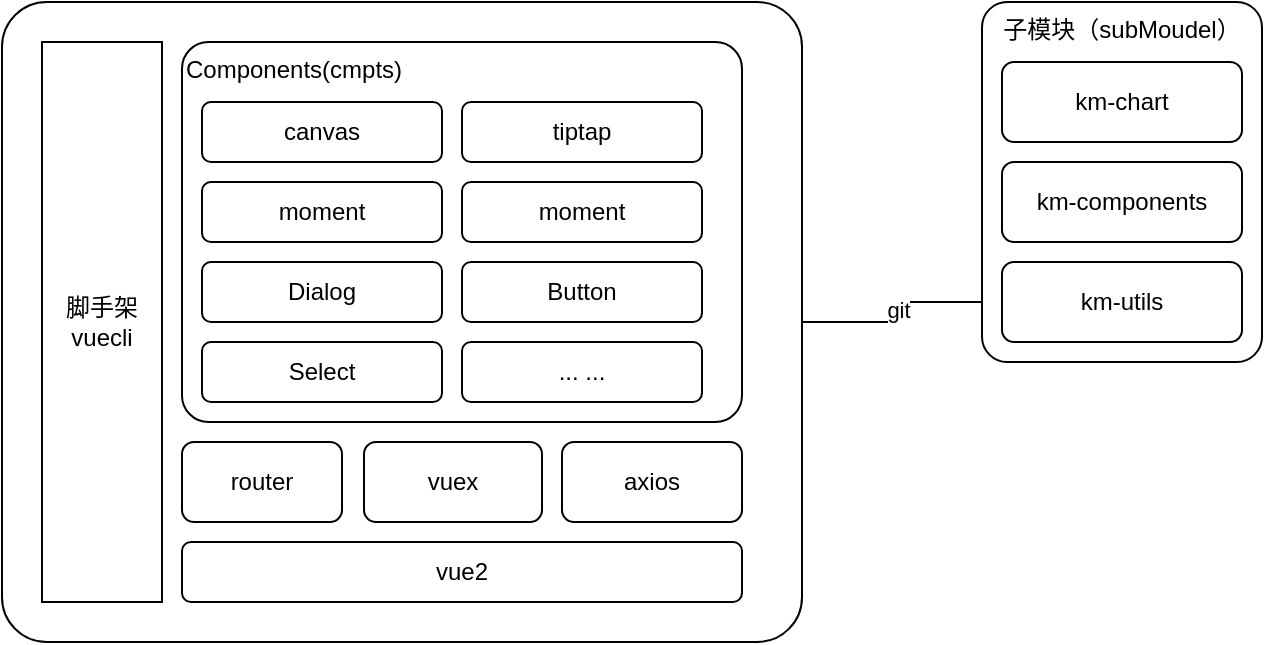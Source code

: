 <mxfile version="20.8.20" type="github">
  <diagram name="第 1 页" id="4eC4Y5nyNUY1-vNa9eZq">
    <mxGraphModel dx="779" dy="529" grid="1" gridSize="10" guides="1" tooltips="1" connect="1" arrows="1" fold="1" page="1" pageScale="1" pageWidth="827" pageHeight="1169" math="0" shadow="0">
      <root>
        <mxCell id="0" />
        <mxCell id="1" parent="0" />
        <mxCell id="RRpasaBn-W2yiy2G8w8B-14" value="" style="edgeStyle=orthogonalEdgeStyle;rounded=0;orthogonalLoop=1;jettySize=auto;html=1;" edge="1" parent="1" source="RRpasaBn-W2yiy2G8w8B-13" target="RRpasaBn-W2yiy2G8w8B-9">
          <mxGeometry relative="1" as="geometry" />
        </mxCell>
        <mxCell id="RRpasaBn-W2yiy2G8w8B-16" value="git" style="edgeLabel;html=1;align=center;verticalAlign=middle;resizable=0;points=[];" vertex="1" connectable="0" parent="RRpasaBn-W2yiy2G8w8B-14">
          <mxGeometry x="0.018" y="2" relative="1" as="geometry">
            <mxPoint as="offset" />
          </mxGeometry>
        </mxCell>
        <mxCell id="RRpasaBn-W2yiy2G8w8B-13" value="" style="rounded=1;whiteSpace=wrap;html=1;arcSize=7;" vertex="1" parent="1">
          <mxGeometry x="150" y="110" width="400" height="320" as="geometry" />
        </mxCell>
        <mxCell id="RRpasaBn-W2yiy2G8w8B-1" value="脚手架 vuecli" style="rounded=0;whiteSpace=wrap;html=1;" vertex="1" parent="1">
          <mxGeometry x="170" y="130" width="60" height="280" as="geometry" />
        </mxCell>
        <mxCell id="RRpasaBn-W2yiy2G8w8B-2" value="vue2" style="rounded=1;whiteSpace=wrap;html=1;" vertex="1" parent="1">
          <mxGeometry x="240" y="380" width="280" height="30" as="geometry" />
        </mxCell>
        <mxCell id="RRpasaBn-W2yiy2G8w8B-3" value="router" style="rounded=1;whiteSpace=wrap;html=1;" vertex="1" parent="1">
          <mxGeometry x="240" y="330" width="80" height="40" as="geometry" />
        </mxCell>
        <mxCell id="RRpasaBn-W2yiy2G8w8B-4" value="vuex" style="rounded=1;whiteSpace=wrap;html=1;" vertex="1" parent="1">
          <mxGeometry x="331" y="330" width="89" height="40" as="geometry" />
        </mxCell>
        <mxCell id="RRpasaBn-W2yiy2G8w8B-6" value="子模块（subMoudel）" style="rounded=1;whiteSpace=wrap;html=1;verticalAlign=top;arcSize=9;" vertex="1" parent="1">
          <mxGeometry x="640" y="110" width="140" height="180" as="geometry" />
        </mxCell>
        <mxCell id="RRpasaBn-W2yiy2G8w8B-7" value="km-chart" style="rounded=1;whiteSpace=wrap;html=1;" vertex="1" parent="1">
          <mxGeometry x="650" y="140" width="120" height="40" as="geometry" />
        </mxCell>
        <mxCell id="RRpasaBn-W2yiy2G8w8B-8" value="km-components" style="rounded=1;whiteSpace=wrap;html=1;" vertex="1" parent="1">
          <mxGeometry x="650" y="190" width="120" height="40" as="geometry" />
        </mxCell>
        <mxCell id="RRpasaBn-W2yiy2G8w8B-9" value="km-utils" style="rounded=1;whiteSpace=wrap;html=1;" vertex="1" parent="1">
          <mxGeometry x="650" y="240" width="120" height="40" as="geometry" />
        </mxCell>
        <mxCell id="RRpasaBn-W2yiy2G8w8B-11" value="Components(cmpts)" style="rounded=1;whiteSpace=wrap;html=1;arcSize=7;verticalAlign=top;align=left;" vertex="1" parent="1">
          <mxGeometry x="240" y="130" width="280" height="190" as="geometry" />
        </mxCell>
        <mxCell id="RRpasaBn-W2yiy2G8w8B-12" value="axios" style="rounded=1;whiteSpace=wrap;html=1;" vertex="1" parent="1">
          <mxGeometry x="430" y="330" width="90" height="40" as="geometry" />
        </mxCell>
        <mxCell id="RRpasaBn-W2yiy2G8w8B-17" value="canvas" style="rounded=1;whiteSpace=wrap;html=1;" vertex="1" parent="1">
          <mxGeometry x="250" y="160" width="120" height="30" as="geometry" />
        </mxCell>
        <mxCell id="RRpasaBn-W2yiy2G8w8B-18" value="tiptap" style="rounded=1;whiteSpace=wrap;html=1;" vertex="1" parent="1">
          <mxGeometry x="380" y="160" width="120" height="30" as="geometry" />
        </mxCell>
        <mxCell id="RRpasaBn-W2yiy2G8w8B-19" value="moment" style="rounded=1;whiteSpace=wrap;html=1;" vertex="1" parent="1">
          <mxGeometry x="250" y="200" width="120" height="30" as="geometry" />
        </mxCell>
        <mxCell id="RRpasaBn-W2yiy2G8w8B-20" value="moment" style="rounded=1;whiteSpace=wrap;html=1;" vertex="1" parent="1">
          <mxGeometry x="380" y="200" width="120" height="30" as="geometry" />
        </mxCell>
        <mxCell id="RRpasaBn-W2yiy2G8w8B-21" value="Dialog" style="rounded=1;whiteSpace=wrap;html=1;" vertex="1" parent="1">
          <mxGeometry x="250" y="240" width="120" height="30" as="geometry" />
        </mxCell>
        <mxCell id="RRpasaBn-W2yiy2G8w8B-22" value="Button" style="rounded=1;whiteSpace=wrap;html=1;" vertex="1" parent="1">
          <mxGeometry x="380" y="240" width="120" height="30" as="geometry" />
        </mxCell>
        <mxCell id="RRpasaBn-W2yiy2G8w8B-23" value="Select" style="rounded=1;whiteSpace=wrap;html=1;" vertex="1" parent="1">
          <mxGeometry x="250" y="280" width="120" height="30" as="geometry" />
        </mxCell>
        <mxCell id="RRpasaBn-W2yiy2G8w8B-24" value="... ..." style="rounded=1;whiteSpace=wrap;html=1;" vertex="1" parent="1">
          <mxGeometry x="380" y="280" width="120" height="30" as="geometry" />
        </mxCell>
      </root>
    </mxGraphModel>
  </diagram>
</mxfile>
